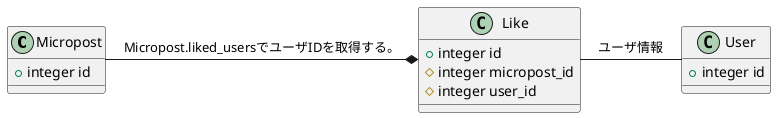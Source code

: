 @startuml
class Micropost {
    +integer id


}
class Like {
    +integer id
    #integer micropost_id
    #integer user_id 
}
class User {
    +integer id
}

Micropost -* Like :Micropost.liked_usersでユーザIDを取得する。
Like - User :ユーザ情報
@enduml